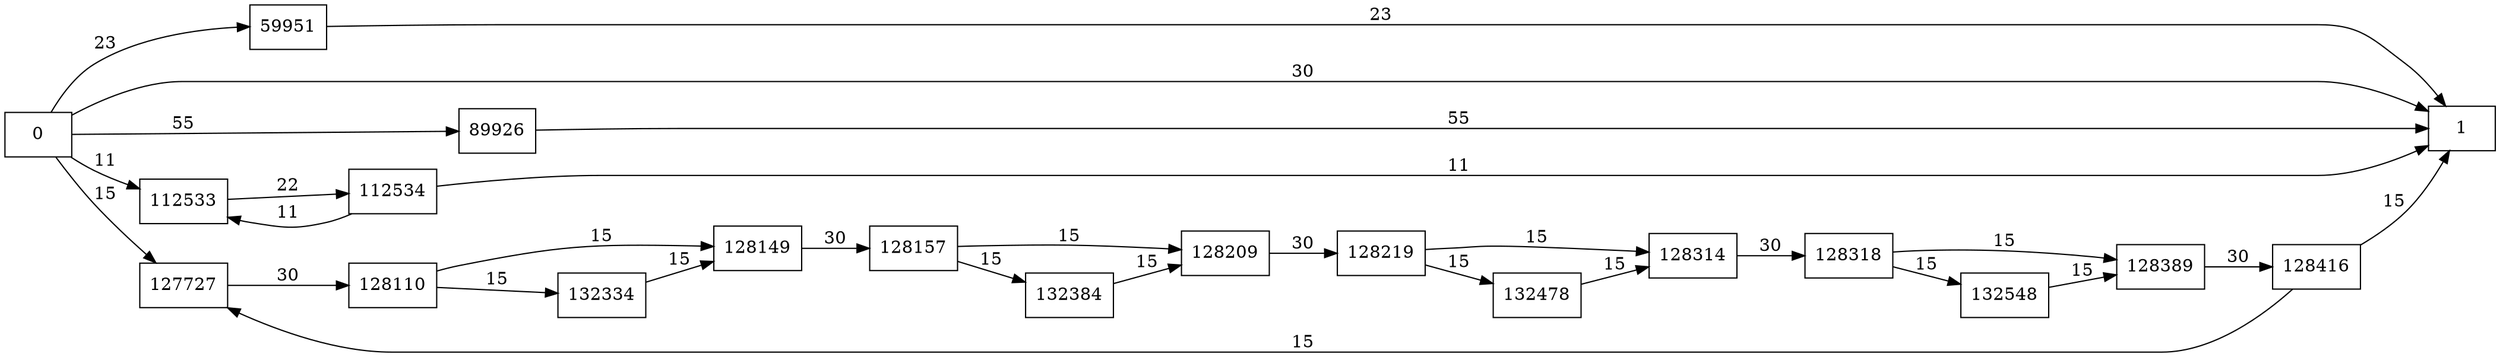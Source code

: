 digraph {
	graph [rankdir=LR]
	node [shape=rectangle]
	59951 -> 1 [label=23]
	89926 -> 1 [label=55]
	112533 -> 112534 [label=22]
	112534 -> 112533 [label=11]
	112534 -> 1 [label=11]
	127727 -> 128110 [label=30]
	128110 -> 128149 [label=15]
	128110 -> 132334 [label=15]
	128149 -> 128157 [label=30]
	128157 -> 128209 [label=15]
	128157 -> 132384 [label=15]
	128209 -> 128219 [label=30]
	128219 -> 128314 [label=15]
	128219 -> 132478 [label=15]
	128314 -> 128318 [label=30]
	128318 -> 128389 [label=15]
	128318 -> 132548 [label=15]
	128389 -> 128416 [label=30]
	128416 -> 127727 [label=15]
	128416 -> 1 [label=15]
	132334 -> 128149 [label=15]
	132384 -> 128209 [label=15]
	132478 -> 128314 [label=15]
	132548 -> 128389 [label=15]
	0 -> 1 [label=30]
	0 -> 59951 [label=23]
	0 -> 89926 [label=55]
	0 -> 112533 [label=11]
	0 -> 127727 [label=15]
}

